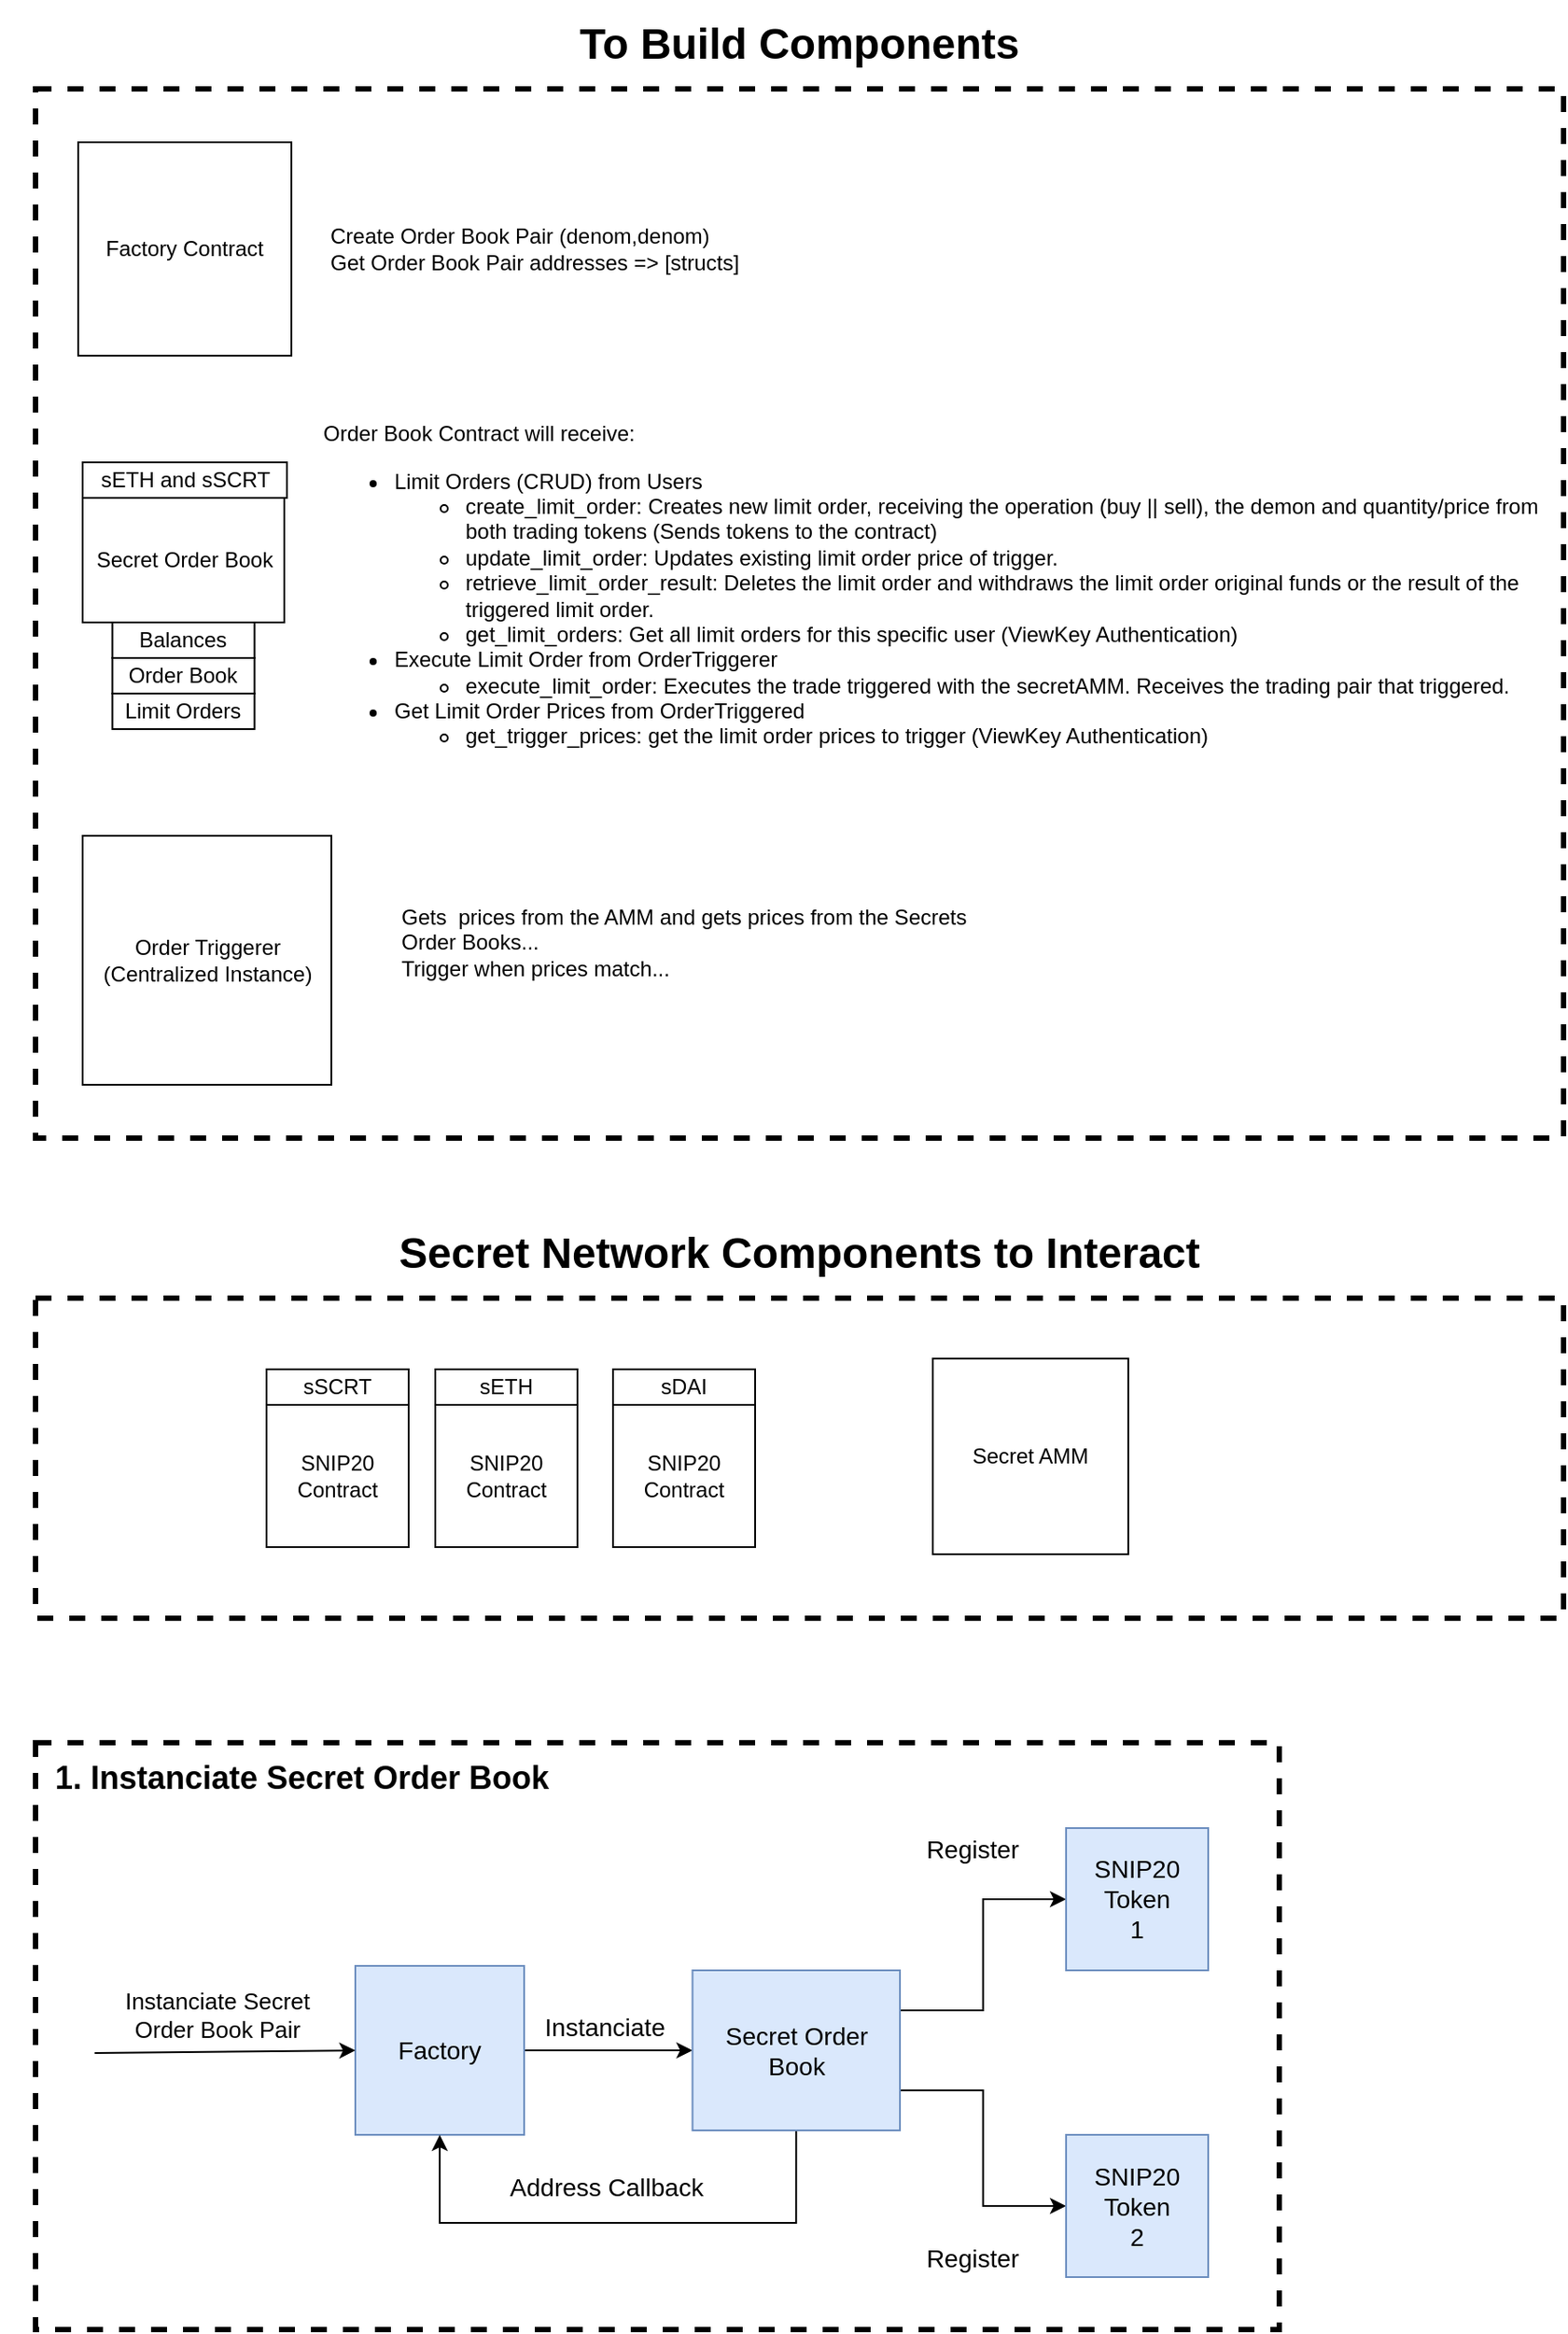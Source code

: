 <mxfile version="14.2.7" type="github"><diagram id="5oaMH4ZUgWZp9NCCxD_T" name="Page-1"><mxGraphModel dx="2444" dy="2011" grid="1" gridSize="10" guides="1" tooltips="1" connect="1" arrows="1" fold="1" page="1" pageScale="1" pageWidth="850" pageHeight="1100" math="0" shadow="0"><root><mxCell id="0"/><mxCell id="1" parent="0"/><mxCell id="tTHf1RySXlvjNt78tsi--60" value="" style="rounded=0;whiteSpace=wrap;html=1;dashed=1;strokeWidth=3;" vertex="1" parent="1"><mxGeometry x="-190" y="200" width="700" height="330" as="geometry"/></mxCell><mxCell id="tTHf1RySXlvjNt78tsi--49" value="" style="rounded=0;whiteSpace=wrap;html=1;dashed=1;strokeWidth=3;" vertex="1" parent="1"><mxGeometry x="-190" y="-50" width="860" height="180" as="geometry"/></mxCell><mxCell id="tTHf1RySXlvjNt78tsi--26" value="" style="rounded=0;whiteSpace=wrap;html=1;dashed=1;strokeWidth=3;" vertex="1" parent="1"><mxGeometry x="-190" y="-730" width="860" height="590" as="geometry"/></mxCell><mxCell id="tTHf1RySXlvjNt78tsi--21" value="SNIP20&lt;br&gt;Contract" style="whiteSpace=wrap;html=1;aspect=fixed;" vertex="1" parent="1"><mxGeometry x="35" y="10" width="80" height="80" as="geometry"/></mxCell><mxCell id="tTHf1RySXlvjNt78tsi--22" value="sETH" style="rounded=0;whiteSpace=wrap;html=1;" vertex="1" parent="1"><mxGeometry x="35" y="-10" width="80" height="20" as="geometry"/></mxCell><mxCell id="tTHf1RySXlvjNt78tsi--23" value="SNIP20&lt;br&gt;Contract" style="whiteSpace=wrap;html=1;aspect=fixed;" vertex="1" parent="1"><mxGeometry x="135" y="10" width="80" height="80" as="geometry"/></mxCell><mxCell id="tTHf1RySXlvjNt78tsi--24" value="sDAI" style="rounded=0;whiteSpace=wrap;html=1;" vertex="1" parent="1"><mxGeometry x="135" y="-10" width="80" height="20" as="geometry"/></mxCell><mxCell id="tTHf1RySXlvjNt78tsi--25" value="&lt;b&gt;&lt;font style=&quot;font-size: 24px&quot;&gt;Secret Network Components to Interact&lt;/font&gt;&lt;/b&gt;" style="text;html=1;strokeColor=none;fillColor=none;align=center;verticalAlign=middle;whiteSpace=wrap;rounded=0;" vertex="1" parent="1"><mxGeometry x="-180" y="-100" width="840" height="50" as="geometry"/></mxCell><mxCell id="tTHf1RySXlvjNt78tsi--30" value="Factory Contract" style="whiteSpace=wrap;html=1;aspect=fixed;" vertex="1" parent="1"><mxGeometry x="-166" y="-700" width="120" height="120" as="geometry"/></mxCell><mxCell id="tTHf1RySXlvjNt78tsi--31" value="Create Order Book Pair (denom,denom)&lt;br&gt;Get Order Book Pair addresses =&amp;gt; [structs]" style="text;html=1;strokeColor=none;fillColor=none;align=left;verticalAlign=middle;whiteSpace=wrap;rounded=0;dashed=1;" vertex="1" parent="1"><mxGeometry x="-26" y="-670" width="332.5" height="60" as="geometry"/></mxCell><mxCell id="tTHf1RySXlvjNt78tsi--33" value="sETH and sSCRT" style="rounded=0;whiteSpace=wrap;html=1;" vertex="1" parent="1"><mxGeometry x="-163.5" y="-520" width="115" height="20" as="geometry"/></mxCell><mxCell id="tTHf1RySXlvjNt78tsi--35" value="Order Book Contract will receive:&lt;br&gt;&lt;ul&gt;&lt;li&gt;Limit Orders (CRUD) from Users&lt;/li&gt;&lt;ul&gt;&lt;li&gt;create_limit_order: Creates new limit order, receiving the operation (buy || sell), the demon and quantity/price from both trading tokens (Sends tokens to the contract)&lt;/li&gt;&lt;li&gt;update_limit_order: Updates existing limit order price of trigger.&lt;/li&gt;&lt;li&gt;retrieve_limit_order_result: Deletes the limit order and withdraws the limit order original funds or the result of the triggered limit order.&lt;/li&gt;&lt;li&gt;get_limit_orders: Get all limit orders for this specific user (ViewKey Authentication)&lt;/li&gt;&lt;/ul&gt;&lt;li&gt;Execute Limit Order from OrderTriggerer&lt;/li&gt;&lt;ul&gt;&lt;li&gt;execute_limit_order: Executes the trade triggered with the secretAMM. Receives the trading pair that triggered.&lt;/li&gt;&lt;/ul&gt;&lt;li&gt;Get Limit Order Prices from OrderTriggered&lt;/li&gt;&lt;ul&gt;&lt;li&gt;get_trigger_prices: get the limit order prices to trigger (ViewKey Authentication)&lt;/li&gt;&lt;/ul&gt;&lt;/ul&gt;" style="text;html=1;strokeColor=none;fillColor=none;align=left;verticalAlign=middle;whiteSpace=wrap;rounded=0;dashed=1;" vertex="1" parent="1"><mxGeometry x="-30" y="-540" width="690" height="190" as="geometry"/></mxCell><mxCell id="tTHf1RySXlvjNt78tsi--40" value="&lt;b&gt;&lt;font style=&quot;font-size: 24px&quot;&gt;To Build Components&lt;/font&gt;&lt;/b&gt;" style="text;html=1;strokeColor=none;fillColor=none;align=center;verticalAlign=middle;whiteSpace=wrap;rounded=0;" vertex="1" parent="1"><mxGeometry x="-180" y="-780" width="840" height="50" as="geometry"/></mxCell><mxCell id="tTHf1RySXlvjNt78tsi--41" value="Order Triggerer&lt;br&gt;(Centralized Instance)" style="whiteSpace=wrap;html=1;aspect=fixed;" vertex="1" parent="1"><mxGeometry x="-163.5" y="-310" width="140" height="140" as="geometry"/></mxCell><mxCell id="tTHf1RySXlvjNt78tsi--42" value="Gets&amp;nbsp; prices from the AMM and gets prices from the Secrets Order Books...&lt;br&gt;Trigger when prices match..." style="text;html=1;strokeColor=none;fillColor=none;align=left;verticalAlign=middle;whiteSpace=wrap;rounded=0;dashed=1;" vertex="1" parent="1"><mxGeometry x="14" y="-280" width="332.5" height="60" as="geometry"/></mxCell><mxCell id="tTHf1RySXlvjNt78tsi--43" value="SNIP20&lt;br&gt;Contract" style="whiteSpace=wrap;html=1;aspect=fixed;" vertex="1" parent="1"><mxGeometry x="-60" y="10" width="80" height="80" as="geometry"/></mxCell><mxCell id="tTHf1RySXlvjNt78tsi--44" value="sSCRT" style="rounded=0;whiteSpace=wrap;html=1;" vertex="1" parent="1"><mxGeometry x="-60" y="-10" width="80" height="20" as="geometry"/></mxCell><mxCell id="tTHf1RySXlvjNt78tsi--48" value="Secret AMM" style="whiteSpace=wrap;html=1;aspect=fixed;" vertex="1" parent="1"><mxGeometry x="315" y="-16" width="110" height="110" as="geometry"/></mxCell><mxCell id="tTHf1RySXlvjNt78tsi--51" value="Balances" style="rounded=0;whiteSpace=wrap;html=1;" vertex="1" parent="1"><mxGeometry x="-146.75" y="-430" width="80" height="20" as="geometry"/></mxCell><mxCell id="tTHf1RySXlvjNt78tsi--53" value="Order Book" style="rounded=0;whiteSpace=wrap;html=1;" vertex="1" parent="1"><mxGeometry x="-146.75" y="-410" width="80" height="20" as="geometry"/></mxCell><mxCell id="tTHf1RySXlvjNt78tsi--55" value="Limit Orders" style="rounded=0;whiteSpace=wrap;html=1;" vertex="1" parent="1"><mxGeometry x="-146.75" y="-390" width="80" height="20" as="geometry"/></mxCell><mxCell id="tTHf1RySXlvjNt78tsi--57" value="Secret Order Book" style="rounded=0;whiteSpace=wrap;html=1;" vertex="1" parent="1"><mxGeometry x="-163.5" y="-500" width="113.5" height="70" as="geometry"/></mxCell><mxCell id="tTHf1RySXlvjNt78tsi--59" value="&lt;b&gt;&lt;font style=&quot;font-size: 18px&quot;&gt;1. Instanciate Secret Order Book&lt;/font&gt;&lt;/b&gt;" style="text;html=1;strokeColor=none;fillColor=none;align=center;verticalAlign=middle;whiteSpace=wrap;rounded=0;dashed=1;" vertex="1" parent="1"><mxGeometry x="-210" y="210" width="340" height="20" as="geometry"/></mxCell><mxCell id="tTHf1RySXlvjNt78tsi--72" value="&lt;font style=&quot;font-size: 14px&quot;&gt;Instanciate&lt;/font&gt;" style="edgeStyle=orthogonalEdgeStyle;rounded=0;orthogonalLoop=1;jettySize=auto;html=1;exitX=1;exitY=0.5;exitDx=0;exitDy=0;" edge="1" parent="1" source="tTHf1RySXlvjNt78tsi--61" target="tTHf1RySXlvjNt78tsi--62"><mxGeometry x="-0.05" y="13" relative="1" as="geometry"><mxPoint as="offset"/></mxGeometry></mxCell><mxCell id="tTHf1RySXlvjNt78tsi--61" value="&lt;font style=&quot;font-size: 14px&quot;&gt;Factory&lt;/font&gt;" style="whiteSpace=wrap;html=1;aspect=fixed;fillColor=#dae8fc;strokeColor=#6c8ebf;" vertex="1" parent="1"><mxGeometry x="-10" y="325.5" width="95" height="95" as="geometry"/></mxCell><mxCell id="tTHf1RySXlvjNt78tsi--76" style="edgeStyle=orthogonalEdgeStyle;rounded=0;orthogonalLoop=1;jettySize=auto;html=1;exitX=1;exitY=0.25;exitDx=0;exitDy=0;entryX=0;entryY=0.5;entryDx=0;entryDy=0;fontSize=13;" edge="1" parent="1" source="tTHf1RySXlvjNt78tsi--62" target="tTHf1RySXlvjNt78tsi--70"><mxGeometry relative="1" as="geometry"/></mxCell><mxCell id="tTHf1RySXlvjNt78tsi--79" value="&lt;font style=&quot;font-size: 14px&quot;&gt;Register&lt;/font&gt;" style="edgeLabel;html=1;align=center;verticalAlign=middle;resizable=0;points=[];fontSize=14;" vertex="1" connectable="0" parent="tTHf1RySXlvjNt78tsi--76"><mxGeometry x="-0.441" y="2" relative="1" as="geometry"><mxPoint x="-3.53" y="-88.53" as="offset"/></mxGeometry></mxCell><mxCell id="tTHf1RySXlvjNt78tsi--77" style="edgeStyle=orthogonalEdgeStyle;rounded=0;orthogonalLoop=1;jettySize=auto;html=1;exitX=1;exitY=0.75;exitDx=0;exitDy=0;entryX=0;entryY=0.5;entryDx=0;entryDy=0;fontSize=13;" edge="1" parent="1" source="tTHf1RySXlvjNt78tsi--62" target="tTHf1RySXlvjNt78tsi--68"><mxGeometry relative="1" as="geometry"/></mxCell><mxCell id="tTHf1RySXlvjNt78tsi--80" value="Register" style="edgeLabel;html=1;align=center;verticalAlign=middle;resizable=0;points=[];fontSize=14;" vertex="1" connectable="0" parent="tTHf1RySXlvjNt78tsi--77"><mxGeometry x="0.206" relative="1" as="geometry"><mxPoint x="-6.79" y="46.03" as="offset"/></mxGeometry></mxCell><mxCell id="tTHf1RySXlvjNt78tsi--81" style="edgeStyle=orthogonalEdgeStyle;rounded=0;orthogonalLoop=1;jettySize=auto;html=1;exitX=0.5;exitY=1;exitDx=0;exitDy=0;entryX=0.5;entryY=1;entryDx=0;entryDy=0;fontSize=14;" edge="1" parent="1" source="tTHf1RySXlvjNt78tsi--62" target="tTHf1RySXlvjNt78tsi--61"><mxGeometry relative="1" as="geometry"><Array as="points"><mxPoint x="238" y="470"/><mxPoint x="38" y="470"/></Array></mxGeometry></mxCell><mxCell id="tTHf1RySXlvjNt78tsi--82" value="Address Callback" style="edgeLabel;html=1;align=center;verticalAlign=middle;resizable=0;points=[];fontSize=14;" vertex="1" connectable="0" parent="tTHf1RySXlvjNt78tsi--81"><mxGeometry x="0.266" relative="1" as="geometry"><mxPoint x="31.84" y="-20.06" as="offset"/></mxGeometry></mxCell><mxCell id="tTHf1RySXlvjNt78tsi--62" value="&lt;font style=&quot;font-size: 14px&quot;&gt;Secret Order Book&lt;/font&gt;" style="rounded=0;whiteSpace=wrap;html=1;fillColor=#dae8fc;strokeColor=#6c8ebf;" vertex="1" parent="1"><mxGeometry x="179.75" y="328" width="116.75" height="90" as="geometry"/></mxCell><mxCell id="tTHf1RySXlvjNt78tsi--68" value="&lt;font style=&quot;font-size: 14px&quot;&gt;SNIP20&lt;br&gt;Token&lt;br&gt;2&lt;/font&gt;" style="whiteSpace=wrap;html=1;aspect=fixed;fillColor=#dae8fc;strokeColor=#6c8ebf;" vertex="1" parent="1"><mxGeometry x="390" y="420.5" width="80" height="80" as="geometry"/></mxCell><mxCell id="tTHf1RySXlvjNt78tsi--70" value="&lt;font style=&quot;font-size: 14px&quot;&gt;SNIP20&lt;br&gt;Token&lt;br&gt;1&lt;/font&gt;" style="whiteSpace=wrap;html=1;aspect=fixed;fillColor=#dae8fc;strokeColor=#6c8ebf;" vertex="1" parent="1"><mxGeometry x="390" y="248" width="80" height="80" as="geometry"/></mxCell><mxCell id="tTHf1RySXlvjNt78tsi--73" value="" style="endArrow=classic;html=1;entryX=0;entryY=0.5;entryDx=0;entryDy=0;" edge="1" parent="1" target="tTHf1RySXlvjNt78tsi--61"><mxGeometry width="50" height="50" relative="1" as="geometry"><mxPoint x="-156.75" y="374.5" as="sourcePoint"/><mxPoint x="-6.75" y="375" as="targetPoint"/></mxGeometry></mxCell><mxCell id="tTHf1RySXlvjNt78tsi--74" value="Instanciate Secret &lt;br style=&quot;font-size: 13px;&quot;&gt;Order Book Pair" style="edgeLabel;html=1;align=center;verticalAlign=middle;resizable=0;points=[];fontStyle=0;fontSize=13;" vertex="1" connectable="0" parent="tTHf1RySXlvjNt78tsi--73"><mxGeometry x="0.492" y="1" relative="1" as="geometry"><mxPoint x="-41.47" y="-19.37" as="offset"/></mxGeometry></mxCell></root></mxGraphModel></diagram></mxfile>